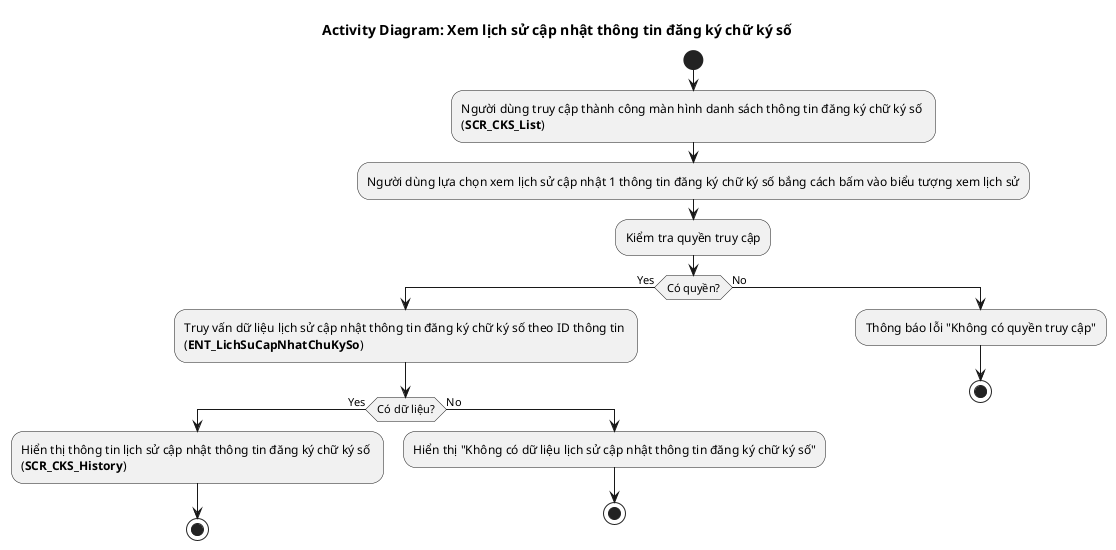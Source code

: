 @startuml AD_ChungChi_Detail
!pragma layout smetana
title Activity Diagram: Xem lịch sử cập nhật thông tin đăng ký chữ ký số

start
:Người dùng truy cập thành công màn hình danh sách thông tin đăng ký chữ ký số \n(**SCR_CKS_List**);
:Người dùng lựa chọn xem lịch sử cập nhật 1 thông tin đăng ký chữ ký số bắng cách bấm vào biểu tượng xem lịch sử;
:Kiểm tra quyền truy cập;
if (Có quyền?) then (Yes)
  :Truy vấn dữ liệu lịch sử cập nhật thông tin đăng ký chữ ký số theo ID thông tin \n(**ENT_LichSuCapNhatChuKySo**);
  if (Có dữ liệu?) then (Yes)
    :Hiển thị thông tin lịch sử cập nhật thông tin đăng ký chữ ký số \n(**SCR_CKS_History**);
    stop
  else (No)
    :Hiển thị "Không có dữ liệu lịch sử cập nhật thông tin đăng ký chữ ký số";
    stop
  endif
else (No)
  :Thông báo lỗi "Không có quyền truy cập";
  stop
endif
@enduml